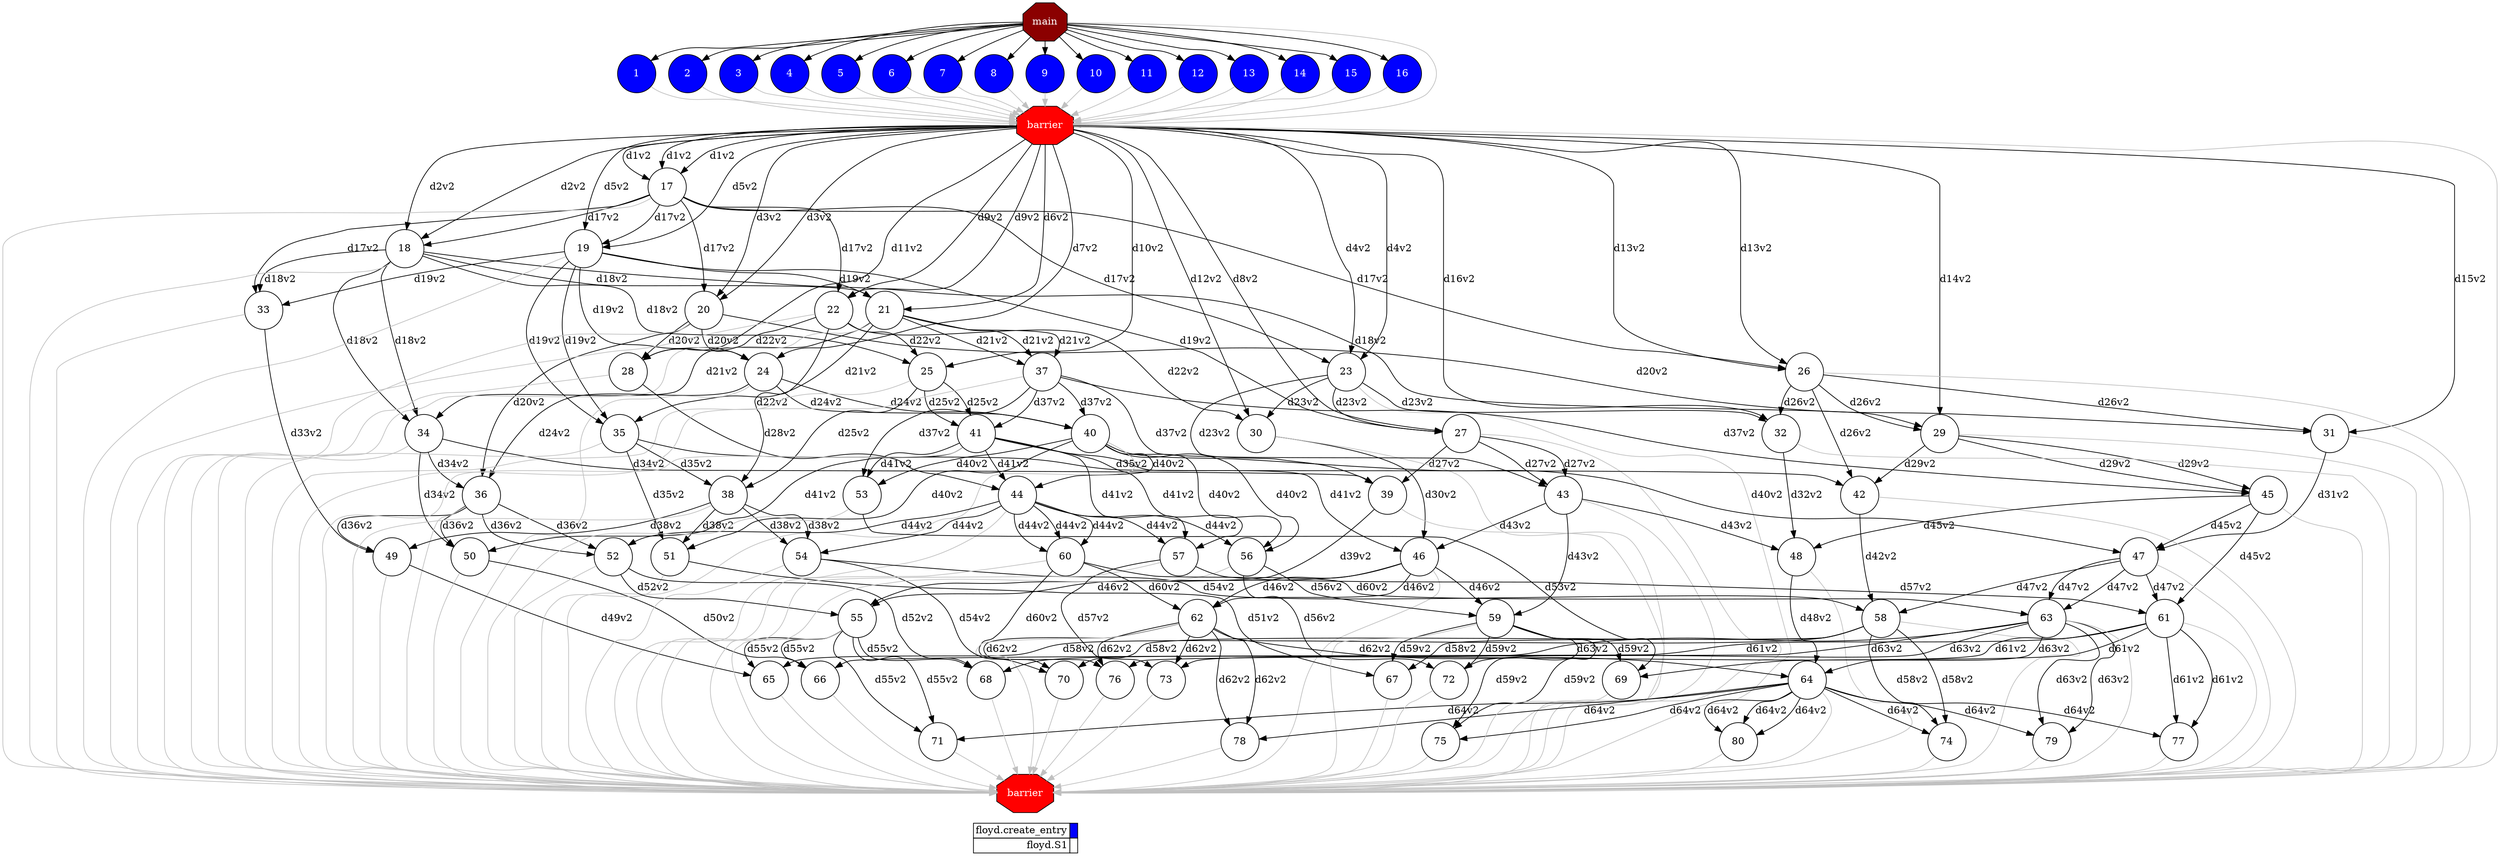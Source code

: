 digraph {
  rankdir=TB;
  labeljust="l";
  compound= true;
  subgraph dependence_graph {
    ranksep=0.20;
    node[height=0.75];

Synchro0[label="main", shape=octagon, style=filled fillcolor="#8B0000" fontcolor="#FFFFFF"];
1[shape=circle, style=filled fillcolor="#0000ff" fontcolor="#ffffff"];
Synchro0 -> 1;
2[shape=circle, style=filled fillcolor="#0000ff" fontcolor="#ffffff"];
Synchro0 -> 2;
3[shape=circle, style=filled fillcolor="#0000ff" fontcolor="#ffffff"];
Synchro0 -> 3;
4[shape=circle, style=filled fillcolor="#0000ff" fontcolor="#ffffff"];
Synchro0 -> 4;
5[shape=circle, style=filled fillcolor="#0000ff" fontcolor="#ffffff"];
Synchro0 -> 5;
6[shape=circle, style=filled fillcolor="#0000ff" fontcolor="#ffffff"];
Synchro0 -> 6;
7[shape=circle, style=filled fillcolor="#0000ff" fontcolor="#ffffff"];
Synchro0 -> 7;
8[shape=circle, style=filled fillcolor="#0000ff" fontcolor="#ffffff"];
Synchro0 -> 8;
9[shape=circle, style=filled fillcolor="#0000ff" fontcolor="#ffffff"];
Synchro0 -> 9;
10[shape=circle, style=filled fillcolor="#0000ff" fontcolor="#ffffff"];
Synchro0 -> 10;
11[shape=circle, style=filled fillcolor="#0000ff" fontcolor="#ffffff"];
Synchro0 -> 11;
12[shape=circle, style=filled fillcolor="#0000ff" fontcolor="#ffffff"];
Synchro0 -> 12;
13[shape=circle, style=filled fillcolor="#0000ff" fontcolor="#ffffff"];
Synchro0 -> 13;
14[shape=circle, style=filled fillcolor="#0000ff" fontcolor="#ffffff"];
Synchro0 -> 14;
15[shape=circle, style=filled fillcolor="#0000ff" fontcolor="#ffffff"];
Synchro0 -> 15;
16[shape=circle, style=filled fillcolor="#0000ff" fontcolor="#ffffff"];
Synchro0 -> 16;
Synchro1[label="barrier", shape=octagon, style=filled fillcolor="#ff0000" fontcolor="#FFFFFF"];
Synchro0 -> Synchro1 [color=grey];
6 -> Synchro1 [color=grey];
7 -> Synchro1 [color=grey];
16 -> Synchro1 [color=grey];
9 -> Synchro1 [color=grey];
13 -> Synchro1 [color=grey];
2 -> Synchro1 [color=grey];
3 -> Synchro1 [color=grey];
12 -> Synchro1 [color=grey];
14 -> Synchro1 [color=grey];
11 -> Synchro1 [color=grey];
10 -> Synchro1 [color=grey];
15 -> Synchro1 [color=grey];
5 -> Synchro1 [color=grey];
1 -> Synchro1 [color=grey];
4 -> Synchro1 [color=grey];
8 -> Synchro1 [color=grey];
17[shape=circle, style=filled fillcolor="#ffffff" fontcolor="#000000"];
Synchro1 -> 17 [label="d1v2"];
Synchro1 -> 17 [label="d1v2"];
Synchro1 -> 17 [label="d1v2"];
18[shape=circle, style=filled fillcolor="#ffffff" fontcolor="#000000"];
Synchro1 -> 18 [label="d2v2"];
17 -> 18 [label="d17v2"];
Synchro1 -> 18 [label="d2v2"];
19[shape=circle, style=filled fillcolor="#ffffff" fontcolor="#000000"];
Synchro1 -> 19 [label="d5v2"];
Synchro1 -> 19 [label="d5v2"];
17 -> 19 [label="d17v2"];
20[shape=circle, style=filled fillcolor="#ffffff" fontcolor="#000000"];
Synchro1 -> 20 [label="d3v2"];
17 -> 20 [label="d17v2"];
Synchro1 -> 20 [label="d3v2"];
21[shape=circle, style=filled fillcolor="#ffffff" fontcolor="#000000"];
Synchro1 -> 21 [label="d6v2"];
19 -> 21 [label="d19v2"];
18 -> 21 [label="d18v2"];
22[shape=circle, style=filled fillcolor="#ffffff" fontcolor="#000000"];
Synchro1 -> 22 [label="d9v2"];
Synchro1 -> 22 [label="d9v2"];
17 -> 22 [label="d17v2"];
23[shape=circle, style=filled fillcolor="#ffffff" fontcolor="#000000"];
Synchro1 -> 23 [label="d4v2"];
17 -> 23 [label="d17v2"];
Synchro1 -> 23 [label="d4v2"];
24[shape=circle, style=filled fillcolor="#ffffff" fontcolor="#000000"];
Synchro1 -> 24 [label="d7v2"];
19 -> 24 [label="d19v2"];
20 -> 24 [label="d20v2"];
25[shape=circle, style=filled fillcolor="#ffffff" fontcolor="#000000"];
Synchro1 -> 25 [label="d10v2"];
22 -> 25 [label="d22v2"];
18 -> 25 [label="d18v2"];
26[shape=circle, style=filled fillcolor="#ffffff" fontcolor="#000000"];
Synchro1 -> 26 [label="d13v2"];
Synchro1 -> 26 [label="d13v2"];
17 -> 26 [label="d17v2"];
27[shape=circle, style=filled fillcolor="#ffffff" fontcolor="#000000"];
Synchro1 -> 27 [label="d8v2"];
19 -> 27 [label="d19v2"];
23 -> 27 [label="d23v2"];
28[shape=circle, style=filled fillcolor="#ffffff" fontcolor="#000000"];
Synchro1 -> 28 [label="d11v2"];
22 -> 28 [label="d22v2"];
20 -> 28 [label="d20v2"];
29[shape=circle, style=filled fillcolor="#ffffff" fontcolor="#000000"];
Synchro1 -> 29 [label="d14v2"];
26 -> 29 [label="d26v2"];
18 -> 29 [label="d18v2"];
30[shape=circle, style=filled fillcolor="#ffffff" fontcolor="#000000"];
Synchro1 -> 30 [label="d12v2"];
22 -> 30 [label="d22v2"];
23 -> 30 [label="d23v2"];
31[shape=circle, style=filled fillcolor="#ffffff" fontcolor="#000000"];
Synchro1 -> 31 [label="d15v2"];
26 -> 31 [label="d26v2"];
20 -> 31 [label="d20v2"];
32[shape=circle, style=filled fillcolor="#ffffff" fontcolor="#000000"];
Synchro1 -> 32 [label="d16v2"];
26 -> 32 [label="d26v2"];
23 -> 32 [label="d23v2"];
33[shape=circle, style=filled fillcolor="#ffffff" fontcolor="#000000"];
17 -> 33 [label="d17v2"];
18 -> 33 [label="d18v2"];
19 -> 33 [label="d19v2"];
34[shape=circle, style=filled fillcolor="#ffffff" fontcolor="#000000"];
18 -> 34 [label="d18v2"];
18 -> 34 [label="d18v2"];
21 -> 34 [label="d21v2"];
35[shape=circle, style=filled fillcolor="#ffffff" fontcolor="#000000"];
19 -> 35 [label="d19v2"];
21 -> 35 [label="d21v2"];
19 -> 35 [label="d19v2"];
36[shape=circle, style=filled fillcolor="#ffffff" fontcolor="#000000"];
20 -> 36 [label="d20v2"];
34 -> 36 [label="d34v2"];
24 -> 36 [label="d24v2"];
37[shape=circle, style=filled fillcolor="#ffffff" fontcolor="#000000"];
21 -> 37 [label="d21v2"];
21 -> 37 [label="d21v2"];
21 -> 37 [label="d21v2"];
38[shape=circle, style=filled fillcolor="#ffffff" fontcolor="#000000"];
22 -> 38 [label="d22v2"];
25 -> 38 [label="d25v2"];
35 -> 38 [label="d35v2"];
39[shape=circle, style=filled fillcolor="#ffffff" fontcolor="#000000"];
23 -> 39 [label="d23v2"];
34 -> 39 [label="d34v2"];
27 -> 39 [label="d27v2"];
40[shape=circle, style=filled fillcolor="#ffffff" fontcolor="#000000"];
24 -> 40 [label="d24v2"];
37 -> 40 [label="d37v2"];
24 -> 40 [label="d24v2"];
41[shape=circle, style=filled fillcolor="#ffffff" fontcolor="#000000"];
25 -> 41 [label="d25v2"];
25 -> 41 [label="d25v2"];
37 -> 41 [label="d37v2"];
42[shape=circle, style=filled fillcolor="#ffffff" fontcolor="#000000"];
26 -> 42 [label="d26v2"];
29 -> 42 [label="d29v2"];
35 -> 42 [label="d35v2"];
43[shape=circle, style=filled fillcolor="#ffffff" fontcolor="#000000"];
27 -> 43 [label="d27v2"];
37 -> 43 [label="d37v2"];
27 -> 43 [label="d27v2"];
44[shape=circle, style=filled fillcolor="#ffffff" fontcolor="#000000"];
28 -> 44 [label="d28v2"];
41 -> 44 [label="d41v2"];
40 -> 44 [label="d40v2"];
45[shape=circle, style=filled fillcolor="#ffffff" fontcolor="#000000"];
29 -> 45 [label="d29v2"];
29 -> 45 [label="d29v2"];
37 -> 45 [label="d37v2"];
46[shape=circle, style=filled fillcolor="#ffffff" fontcolor="#000000"];
30 -> 46 [label="d30v2"];
41 -> 46 [label="d41v2"];
43 -> 46 [label="d43v2"];
47[shape=circle, style=filled fillcolor="#ffffff" fontcolor="#000000"];
31 -> 47 [label="d31v2"];
45 -> 47 [label="d45v2"];
40 -> 47 [label="d40v2"];
48[shape=circle, style=filled fillcolor="#ffffff" fontcolor="#000000"];
32 -> 48 [label="d32v2"];
45 -> 48 [label="d45v2"];
43 -> 48 [label="d43v2"];
49[shape=circle, style=filled fillcolor="#ffffff" fontcolor="#000000"];
33 -> 49 [label="d33v2"];
36 -> 49 [label="d36v2"];
38 -> 49 [label="d38v2"];
50[shape=circle, style=filled fillcolor="#ffffff" fontcolor="#000000"];
34 -> 50 [label="d34v2"];
36 -> 50 [label="d36v2"];
41 -> 50 [label="d41v2"];
51[shape=circle, style=filled fillcolor="#ffffff" fontcolor="#000000"];
35 -> 51 [label="d35v2"];
40 -> 51 [label="d40v2"];
38 -> 51 [label="d38v2"];
52[shape=circle, style=filled fillcolor="#ffffff" fontcolor="#000000"];
36 -> 52 [label="d36v2"];
36 -> 52 [label="d36v2"];
44 -> 52 [label="d44v2"];
53[shape=circle, style=filled fillcolor="#ffffff" fontcolor="#000000"];
37 -> 53 [label="d37v2"];
40 -> 53 [label="d40v2"];
41 -> 53 [label="d41v2"];
54[shape=circle, style=filled fillcolor="#ffffff" fontcolor="#000000"];
38 -> 54 [label="d38v2"];
44 -> 54 [label="d44v2"];
38 -> 54 [label="d38v2"];
55[shape=circle, style=filled fillcolor="#ffffff" fontcolor="#000000"];
39 -> 55 [label="d39v2"];
52 -> 55 [label="d52v2"];
46 -> 55 [label="d46v2"];
56[shape=circle, style=filled fillcolor="#ffffff" fontcolor="#000000"];
40 -> 56 [label="d40v2"];
40 -> 56 [label="d40v2"];
44 -> 56 [label="d44v2"];
57[shape=circle, style=filled fillcolor="#ffffff" fontcolor="#000000"];
41 -> 57 [label="d41v2"];
44 -> 57 [label="d44v2"];
41 -> 57 [label="d41v2"];
58[shape=circle, style=filled fillcolor="#ffffff" fontcolor="#000000"];
42 -> 58 [label="d42v2"];
47 -> 58 [label="d47v2"];
54 -> 58 [label="d54v2"];
59[shape=circle, style=filled fillcolor="#ffffff" fontcolor="#000000"];
43 -> 59 [label="d43v2"];
56 -> 59 [label="d56v2"];
46 -> 59 [label="d46v2"];
60[shape=circle, style=filled fillcolor="#ffffff" fontcolor="#000000"];
44 -> 60 [label="d44v2"];
44 -> 60 [label="d44v2"];
44 -> 60 [label="d44v2"];
61[shape=circle, style=filled fillcolor="#ffffff" fontcolor="#000000"];
45 -> 61 [label="d45v2"];
47 -> 61 [label="d47v2"];
57 -> 61 [label="d57v2"];
62[shape=circle, style=filled fillcolor="#ffffff" fontcolor="#000000"];
46 -> 62 [label="d46v2"];
60 -> 62 [label="d60v2"];
46 -> 62 [label="d46v2"];
63[shape=circle, style=filled fillcolor="#ffffff" fontcolor="#000000"];
47 -> 63 [label="d47v2"];
47 -> 63 [label="d47v2"];
60 -> 63 [label="d60v2"];
64[shape=circle, style=filled fillcolor="#ffffff" fontcolor="#000000"];
48 -> 64 [label="d48v2"];
63 -> 64 [label="d63v2"];
62 -> 64 [label="d62v2"];
65[shape=circle, style=filled fillcolor="#ffffff" fontcolor="#000000"];
49 -> 65 [label="d49v2"];
55 -> 65 [label="d55v2"];
58 -> 65 [label="d58v2"];
66[shape=circle, style=filled fillcolor="#ffffff" fontcolor="#000000"];
50 -> 66 [label="d50v2"];
55 -> 66 [label="d55v2"];
61 -> 66 [label="d61v2"];
67[shape=circle, style=filled fillcolor="#ffffff" fontcolor="#000000"];
51 -> 67 [label="d51v2"];
59 -> 67 [label="d59v2"];
58 -> 67 [label="d58v2"];
68[shape=circle, style=filled fillcolor="#ffffff" fontcolor="#000000"];
52 -> 68 [label="d52v2"];
55 -> 68 [label="d55v2"];
63 -> 68 [label="d63v2"];
69[shape=circle, style=filled fillcolor="#ffffff" fontcolor="#000000"];
53 -> 69 [label="d53v2"];
59 -> 69 [label="d59v2"];
61 -> 69 [label="d61v2"];
70[shape=circle, style=filled fillcolor="#ffffff" fontcolor="#000000"];
54 -> 70 [label="d54v2"];
62 -> 70 [label="d62v2"];
58 -> 70 [label="d58v2"];
71[shape=circle, style=filled fillcolor="#ffffff" fontcolor="#000000"];
55 -> 71 [label="d55v2"];
55 -> 71 [label="d55v2"];
64 -> 71 [label="d64v2"];
72[shape=circle, style=filled fillcolor="#ffffff" fontcolor="#000000"];
56 -> 72 [label="d56v2"];
59 -> 72 [label="d59v2"];
63 -> 72 [label="d63v2"];
73[shape=circle, style=filled fillcolor="#ffffff" fontcolor="#000000"];
57 -> 73 [label="d57v2"];
62 -> 73 [label="d62v2"];
61 -> 73 [label="d61v2"];
74[shape=circle, style=filled fillcolor="#ffffff" fontcolor="#000000"];
58 -> 74 [label="d58v2"];
64 -> 74 [label="d64v2"];
58 -> 74 [label="d58v2"];
75[shape=circle, style=filled fillcolor="#ffffff" fontcolor="#000000"];
59 -> 75 [label="d59v2"];
59 -> 75 [label="d59v2"];
64 -> 75 [label="d64v2"];
76[shape=circle, style=filled fillcolor="#ffffff" fontcolor="#000000"];
60 -> 76 [label="d60v2"];
62 -> 76 [label="d62v2"];
63 -> 76 [label="d63v2"];
77[shape=circle, style=filled fillcolor="#ffffff" fontcolor="#000000"];
61 -> 77 [label="d61v2"];
64 -> 77 [label="d64v2"];
61 -> 77 [label="d61v2"];
78[shape=circle, style=filled fillcolor="#ffffff" fontcolor="#000000"];
62 -> 78 [label="d62v2"];
62 -> 78 [label="d62v2"];
64 -> 78 [label="d64v2"];
79[shape=circle, style=filled fillcolor="#ffffff" fontcolor="#000000"];
63 -> 79 [label="d63v2"];
64 -> 79 [label="d64v2"];
63 -> 79 [label="d63v2"];
80[shape=circle, style=filled fillcolor="#ffffff" fontcolor="#000000"];
64 -> 80 [label="d64v2"];
64 -> 80 [label="d64v2"];
64 -> 80 [label="d64v2"];
Synchro2[label="barrier", shape=octagon, style=filled fillcolor="#ff0000" fontcolor="#FFFFFF"];
Synchro1 -> Synchro2 [color=grey];
71 -> Synchro2 [color=grey];
28 -> Synchro2 [color=grey];
79 -> Synchro2 [color=grey];
65 -> Synchro2 [color=grey];
18 -> Synchro2 [color=grey];
77 -> Synchro2 [color=grey];
36 -> Synchro2 [color=grey];
37 -> Synchro2 [color=grey];
78 -> Synchro2 [color=grey];
72 -> Synchro2 [color=grey];
57 -> Synchro2 [color=grey];
58 -> Synchro2 [color=grey];
19 -> Synchro2 [color=grey];
47 -> Synchro2 [color=grey];
46 -> Synchro2 [color=grey];
49 -> Synchro2 [color=grey];
53 -> Synchro2 [color=grey];
21 -> Synchro2 [color=grey];
67 -> Synchro2 [color=grey];
25 -> Synchro2 [color=grey];
42 -> Synchro2 [color=grey];
32 -> Synchro2 [color=grey];
69 -> Synchro2 [color=grey];
17 -> Synchro2 [color=grey];
40 -> Synchro2 [color=grey];
51 -> Synchro2 [color=grey];
34 -> Synchro2 [color=grey];
76 -> Synchro2 [color=grey];
55 -> Synchro2 [color=grey];
22 -> Synchro2 [color=grey];
44 -> Synchro2 [color=grey];
73 -> Synchro2 [color=grey];
56 -> Synchro2 [color=grey];
27 -> Synchro2 [color=grey];
33 -> Synchro2 [color=grey];
64 -> Synchro2 [color=grey];
50 -> Synchro2 [color=grey];
30 -> Synchro2 [color=grey];
68 -> Synchro2 [color=grey];
24 -> Synchro2 [color=grey];
62 -> Synchro2 [color=grey];
54 -> Synchro2 [color=grey];
20 -> Synchro2 [color=grey];
66 -> Synchro2 [color=grey];
35 -> Synchro2 [color=grey];
61 -> Synchro2 [color=grey];
26 -> Synchro2 [color=grey];
75 -> Synchro2 [color=grey];
38 -> Synchro2 [color=grey];
80 -> Synchro2 [color=grey];
39 -> Synchro2 [color=grey];
52 -> Synchro2 [color=grey];
45 -> Synchro2 [color=grey];
31 -> Synchro2 [color=grey];
74 -> Synchro2 [color=grey];
23 -> Synchro2 [color=grey];
63 -> Synchro2 [color=grey];
70 -> Synchro2 [color=grey];
59 -> Synchro2 [color=grey];
43 -> Synchro2 [color=grey];
48 -> Synchro2 [color=grey];
60 -> Synchro2 [color=grey];
29 -> Synchro2 [color=grey];
41 -> Synchro2 [color=grey];  }
  subgraph legend {
    rank=sink;
    node [shape=plaintext, height=0.75];
    ranksep=0.20;
    label = "Legend";
    key [label=<
      <table border="0" cellpadding="2" cellspacing="0" cellborder="1">
<tr>
<td align="right">floyd.create_entry</td>
<td bgcolor="#0000ff">&nbsp;</td>
</tr>
<tr>
<td align="right">floyd.S1</td>
<td bgcolor="#ffffff">&nbsp;</td>
</tr>
      </table>
    >]
  }
}
